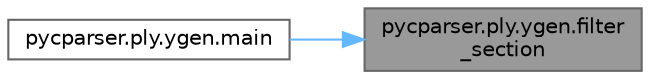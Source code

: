 digraph "pycparser.ply.ygen.filter_section"
{
 // LATEX_PDF_SIZE
  bgcolor="transparent";
  edge [fontname=Helvetica,fontsize=10,labelfontname=Helvetica,labelfontsize=10];
  node [fontname=Helvetica,fontsize=10,shape=box,height=0.2,width=0.4];
  rankdir="RL";
  Node1 [id="Node000001",label="pycparser.ply.ygen.filter\l_section",height=0.2,width=0.4,color="gray40", fillcolor="grey60", style="filled", fontcolor="black",tooltip=" "];
  Node1 -> Node2 [id="edge1_Node000001_Node000002",dir="back",color="steelblue1",style="solid",tooltip=" "];
  Node2 [id="Node000002",label="pycparser.ply.ygen.main",height=0.2,width=0.4,color="grey40", fillcolor="white", style="filled",URL="$namespacepycparser_1_1ply_1_1ygen.html#a5b0823d8558d35b20e7d9ff8585c4ada",tooltip=" "];
}
